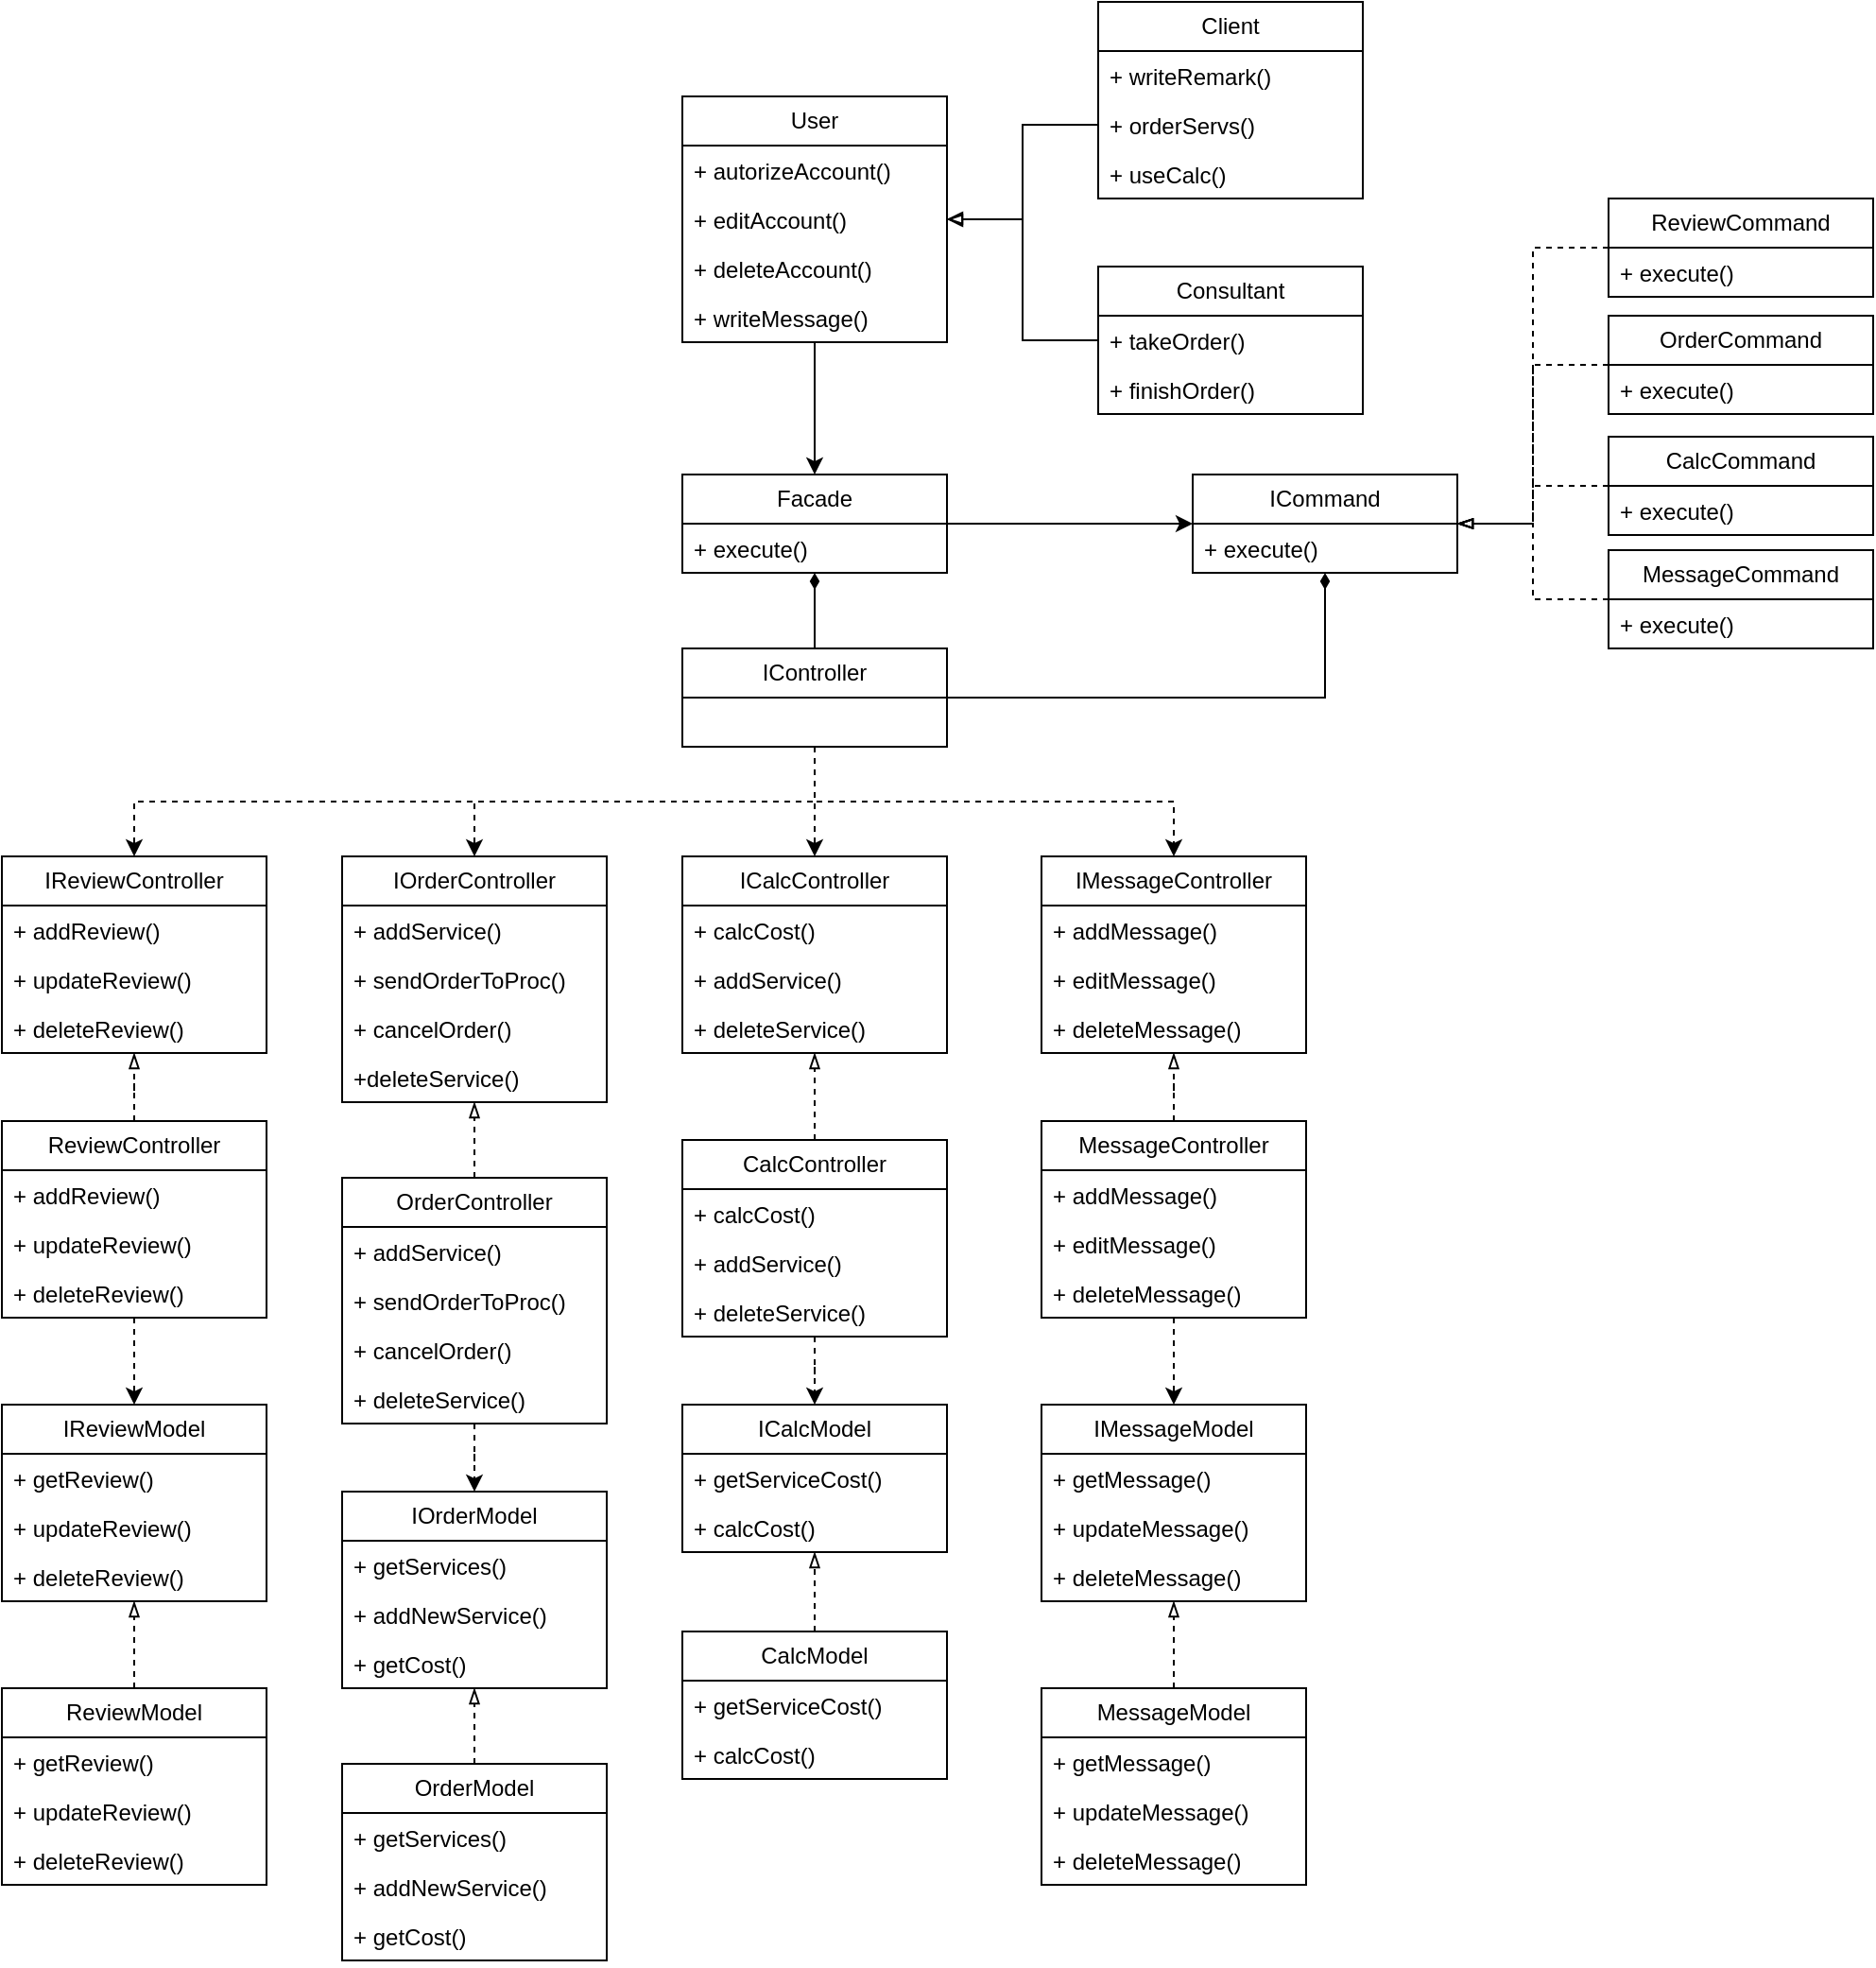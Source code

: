 <mxfile version="26.1.1">
  <diagram name="Page-1" id="9pmge_ebVPNKIL3IjHZ_">
    <mxGraphModel dx="1609" dy="1071" grid="0" gridSize="10" guides="1" tooltips="1" connect="1" arrows="1" fold="1" page="0" pageScale="1" pageWidth="1654" pageHeight="2336" math="0" shadow="0">
      <root>
        <mxCell id="0" />
        <mxCell id="1" parent="0" />
        <mxCell id="stQx6pMzULO9M88IJe93-149" value="" style="edgeStyle=orthogonalEdgeStyle;rounded=0;orthogonalLoop=1;jettySize=auto;html=1;entryX=0.5;entryY=0;entryDx=0;entryDy=0;" edge="1" parent="1" source="stQx6pMzULO9M88IJe93-11" target="stQx6pMzULO9M88IJe93-145">
          <mxGeometry relative="1" as="geometry" />
        </mxCell>
        <mxCell id="stQx6pMzULO9M88IJe93-11" value="User" style="swimlane;fontStyle=0;childLayout=stackLayout;horizontal=1;startSize=26;fillColor=none;horizontalStack=0;resizeParent=1;resizeParentMax=0;resizeLast=0;collapsible=1;marginBottom=0;whiteSpace=wrap;html=1;" vertex="1" parent="1">
          <mxGeometry x="400" y="80" width="140" height="130" as="geometry" />
        </mxCell>
        <mxCell id="stQx6pMzULO9M88IJe93-12" value="+ autorizeAccount()" style="text;strokeColor=none;fillColor=none;align=left;verticalAlign=top;spacingLeft=4;spacingRight=4;overflow=hidden;rotatable=0;points=[[0,0.5],[1,0.5]];portConstraint=eastwest;whiteSpace=wrap;html=1;" vertex="1" parent="stQx6pMzULO9M88IJe93-11">
          <mxGeometry y="26" width="140" height="26" as="geometry" />
        </mxCell>
        <mxCell id="stQx6pMzULO9M88IJe93-13" value="+ editAccount()" style="text;strokeColor=none;fillColor=none;align=left;verticalAlign=top;spacingLeft=4;spacingRight=4;overflow=hidden;rotatable=0;points=[[0,0.5],[1,0.5]];portConstraint=eastwest;whiteSpace=wrap;html=1;" vertex="1" parent="stQx6pMzULO9M88IJe93-11">
          <mxGeometry y="52" width="140" height="26" as="geometry" />
        </mxCell>
        <mxCell id="stQx6pMzULO9M88IJe93-14" value="+ deleteAccount()" style="text;strokeColor=none;fillColor=none;align=left;verticalAlign=top;spacingLeft=4;spacingRight=4;overflow=hidden;rotatable=0;points=[[0,0.5],[1,0.5]];portConstraint=eastwest;whiteSpace=wrap;html=1;" vertex="1" parent="stQx6pMzULO9M88IJe93-11">
          <mxGeometry y="78" width="140" height="26" as="geometry" />
        </mxCell>
        <mxCell id="stQx6pMzULO9M88IJe93-22" value="+ writeMessage()" style="text;strokeColor=none;fillColor=none;align=left;verticalAlign=top;spacingLeft=4;spacingRight=4;overflow=hidden;rotatable=0;points=[[0,0.5],[1,0.5]];portConstraint=eastwest;whiteSpace=wrap;html=1;" vertex="1" parent="stQx6pMzULO9M88IJe93-11">
          <mxGeometry y="104" width="140" height="26" as="geometry" />
        </mxCell>
        <mxCell id="stQx6pMzULO9M88IJe93-15" value="Client" style="swimlane;fontStyle=0;childLayout=stackLayout;horizontal=1;startSize=26;fillColor=none;horizontalStack=0;resizeParent=1;resizeParentMax=0;resizeLast=0;collapsible=1;marginBottom=0;whiteSpace=wrap;html=1;" vertex="1" parent="1">
          <mxGeometry x="620" y="30" width="140" height="104" as="geometry" />
        </mxCell>
        <mxCell id="stQx6pMzULO9M88IJe93-16" value="+ writeRemark()" style="text;strokeColor=none;fillColor=none;align=left;verticalAlign=top;spacingLeft=4;spacingRight=4;overflow=hidden;rotatable=0;points=[[0,0.5],[1,0.5]];portConstraint=eastwest;whiteSpace=wrap;html=1;" vertex="1" parent="stQx6pMzULO9M88IJe93-15">
          <mxGeometry y="26" width="140" height="26" as="geometry" />
        </mxCell>
        <mxCell id="stQx6pMzULO9M88IJe93-17" value="+ orderServs()" style="text;strokeColor=none;fillColor=none;align=left;verticalAlign=top;spacingLeft=4;spacingRight=4;overflow=hidden;rotatable=0;points=[[0,0.5],[1,0.5]];portConstraint=eastwest;whiteSpace=wrap;html=1;" vertex="1" parent="stQx6pMzULO9M88IJe93-15">
          <mxGeometry y="52" width="140" height="26" as="geometry" />
        </mxCell>
        <mxCell id="stQx6pMzULO9M88IJe93-18" value="+ useCalc()" style="text;strokeColor=none;fillColor=none;align=left;verticalAlign=top;spacingLeft=4;spacingRight=4;overflow=hidden;rotatable=0;points=[[0,0.5],[1,0.5]];portConstraint=eastwest;whiteSpace=wrap;html=1;" vertex="1" parent="stQx6pMzULO9M88IJe93-15">
          <mxGeometry y="78" width="140" height="26" as="geometry" />
        </mxCell>
        <mxCell id="stQx6pMzULO9M88IJe93-23" style="edgeStyle=orthogonalEdgeStyle;rounded=0;orthogonalLoop=1;jettySize=auto;html=1;exitX=0;exitY=0.5;exitDx=0;exitDy=0;entryX=1;entryY=0.5;entryDx=0;entryDy=0;endArrow=block;endFill=0;" edge="1" parent="1" source="stQx6pMzULO9M88IJe93-17" target="stQx6pMzULO9M88IJe93-13">
          <mxGeometry relative="1" as="geometry" />
        </mxCell>
        <mxCell id="stQx6pMzULO9M88IJe93-24" value="Consultant" style="swimlane;fontStyle=0;childLayout=stackLayout;horizontal=1;startSize=26;fillColor=none;horizontalStack=0;resizeParent=1;resizeParentMax=0;resizeLast=0;collapsible=1;marginBottom=0;whiteSpace=wrap;html=1;" vertex="1" parent="1">
          <mxGeometry x="620" y="170" width="140" height="78" as="geometry" />
        </mxCell>
        <mxCell id="stQx6pMzULO9M88IJe93-25" value="+ takeOrder()" style="text;strokeColor=none;fillColor=none;align=left;verticalAlign=top;spacingLeft=4;spacingRight=4;overflow=hidden;rotatable=0;points=[[0,0.5],[1,0.5]];portConstraint=eastwest;whiteSpace=wrap;html=1;" vertex="1" parent="stQx6pMzULO9M88IJe93-24">
          <mxGeometry y="26" width="140" height="26" as="geometry" />
        </mxCell>
        <mxCell id="stQx6pMzULO9M88IJe93-26" value="+ finishOrder()" style="text;strokeColor=none;fillColor=none;align=left;verticalAlign=top;spacingLeft=4;spacingRight=4;overflow=hidden;rotatable=0;points=[[0,0.5],[1,0.5]];portConstraint=eastwest;whiteSpace=wrap;html=1;" vertex="1" parent="stQx6pMzULO9M88IJe93-24">
          <mxGeometry y="52" width="140" height="26" as="geometry" />
        </mxCell>
        <mxCell id="stQx6pMzULO9M88IJe93-28" style="edgeStyle=orthogonalEdgeStyle;rounded=0;orthogonalLoop=1;jettySize=auto;html=1;exitX=0;exitY=0.5;exitDx=0;exitDy=0;endArrow=blockThin;endFill=0;" edge="1" parent="1" source="stQx6pMzULO9M88IJe93-25" target="stQx6pMzULO9M88IJe93-13">
          <mxGeometry relative="1" as="geometry" />
        </mxCell>
        <mxCell id="stQx6pMzULO9M88IJe93-39" style="edgeStyle=orthogonalEdgeStyle;rounded=0;orthogonalLoop=1;jettySize=auto;html=1;exitX=0.5;exitY=1;exitDx=0;exitDy=0;dashed=1;" edge="1" parent="1" source="stQx6pMzULO9M88IJe93-29" target="stQx6pMzULO9M88IJe93-35">
          <mxGeometry relative="1" as="geometry" />
        </mxCell>
        <mxCell id="stQx6pMzULO9M88IJe93-75" style="edgeStyle=orthogonalEdgeStyle;rounded=0;orthogonalLoop=1;jettySize=auto;html=1;exitX=0.5;exitY=1;exitDx=0;exitDy=0;entryX=0.5;entryY=0;entryDx=0;entryDy=0;dashed=1;" edge="1" parent="1" source="stQx6pMzULO9M88IJe93-29" target="stQx6pMzULO9M88IJe93-56">
          <mxGeometry relative="1" as="geometry" />
        </mxCell>
        <mxCell id="stQx6pMzULO9M88IJe93-89" style="edgeStyle=orthogonalEdgeStyle;rounded=0;orthogonalLoop=1;jettySize=auto;html=1;exitX=0.5;exitY=1;exitDx=0;exitDy=0;entryX=0.5;entryY=0;entryDx=0;entryDy=0;dashed=1;" edge="1" parent="1" source="stQx6pMzULO9M88IJe93-29" target="stQx6pMzULO9M88IJe93-85">
          <mxGeometry relative="1" as="geometry" />
        </mxCell>
        <mxCell id="stQx6pMzULO9M88IJe93-128" style="edgeStyle=orthogonalEdgeStyle;rounded=0;orthogonalLoop=1;jettySize=auto;html=1;exitX=0.5;exitY=1;exitDx=0;exitDy=0;dashed=1;" edge="1" parent="1" source="stQx6pMzULO9M88IJe93-29" target="stQx6pMzULO9M88IJe93-109">
          <mxGeometry relative="1" as="geometry" />
        </mxCell>
        <mxCell id="stQx6pMzULO9M88IJe93-29" value="IController" style="swimlane;fontStyle=0;childLayout=stackLayout;horizontal=1;startSize=26;fillColor=none;horizontalStack=0;resizeParent=1;resizeParentMax=0;resizeLast=0;collapsible=1;marginBottom=0;whiteSpace=wrap;html=1;" vertex="1" parent="1">
          <mxGeometry x="400" y="372" width="140" height="52" as="geometry" />
        </mxCell>
        <mxCell id="stQx6pMzULO9M88IJe93-35" value="IReviewController" style="swimlane;fontStyle=0;childLayout=stackLayout;horizontal=1;startSize=26;fillColor=none;horizontalStack=0;resizeParent=1;resizeParentMax=0;resizeLast=0;collapsible=1;marginBottom=0;whiteSpace=wrap;html=1;" vertex="1" parent="1">
          <mxGeometry x="40" y="482" width="140" height="104" as="geometry" />
        </mxCell>
        <mxCell id="stQx6pMzULO9M88IJe93-36" value="+ addReview()" style="text;strokeColor=none;fillColor=none;align=left;verticalAlign=top;spacingLeft=4;spacingRight=4;overflow=hidden;rotatable=0;points=[[0,0.5],[1,0.5]];portConstraint=eastwest;whiteSpace=wrap;html=1;" vertex="1" parent="stQx6pMzULO9M88IJe93-35">
          <mxGeometry y="26" width="140" height="26" as="geometry" />
        </mxCell>
        <mxCell id="stQx6pMzULO9M88IJe93-37" value="+ updateReview()" style="text;strokeColor=none;fillColor=none;align=left;verticalAlign=top;spacingLeft=4;spacingRight=4;overflow=hidden;rotatable=0;points=[[0,0.5],[1,0.5]];portConstraint=eastwest;whiteSpace=wrap;html=1;" vertex="1" parent="stQx6pMzULO9M88IJe93-35">
          <mxGeometry y="52" width="140" height="26" as="geometry" />
        </mxCell>
        <mxCell id="stQx6pMzULO9M88IJe93-38" value="+ deleteReview()" style="text;strokeColor=none;fillColor=none;align=left;verticalAlign=top;spacingLeft=4;spacingRight=4;overflow=hidden;rotatable=0;points=[[0,0.5],[1,0.5]];portConstraint=eastwest;whiteSpace=wrap;html=1;" vertex="1" parent="stQx6pMzULO9M88IJe93-35">
          <mxGeometry y="78" width="140" height="26" as="geometry" />
        </mxCell>
        <mxCell id="stQx6pMzULO9M88IJe93-45" style="edgeStyle=orthogonalEdgeStyle;rounded=0;orthogonalLoop=1;jettySize=auto;html=1;exitX=0.5;exitY=0;exitDx=0;exitDy=0;dashed=1;endArrow=blockThin;endFill=0;" edge="1" parent="1" source="stQx6pMzULO9M88IJe93-40" target="stQx6pMzULO9M88IJe93-35">
          <mxGeometry relative="1" as="geometry" />
        </mxCell>
        <mxCell id="stQx6pMzULO9M88IJe93-50" style="edgeStyle=orthogonalEdgeStyle;rounded=0;orthogonalLoop=1;jettySize=auto;html=1;exitX=0.5;exitY=1;exitDx=0;exitDy=0;dashed=1;" edge="1" parent="1" source="stQx6pMzULO9M88IJe93-40" target="stQx6pMzULO9M88IJe93-46">
          <mxGeometry relative="1" as="geometry" />
        </mxCell>
        <mxCell id="stQx6pMzULO9M88IJe93-40" value="ReviewController" style="swimlane;fontStyle=0;childLayout=stackLayout;horizontal=1;startSize=26;fillColor=none;horizontalStack=0;resizeParent=1;resizeParentMax=0;resizeLast=0;collapsible=1;marginBottom=0;whiteSpace=wrap;html=1;" vertex="1" parent="1">
          <mxGeometry x="40" y="622" width="140" height="104" as="geometry" />
        </mxCell>
        <mxCell id="stQx6pMzULO9M88IJe93-41" value="+ addReview()" style="text;strokeColor=none;fillColor=none;align=left;verticalAlign=top;spacingLeft=4;spacingRight=4;overflow=hidden;rotatable=0;points=[[0,0.5],[1,0.5]];portConstraint=eastwest;whiteSpace=wrap;html=1;" vertex="1" parent="stQx6pMzULO9M88IJe93-40">
          <mxGeometry y="26" width="140" height="26" as="geometry" />
        </mxCell>
        <mxCell id="stQx6pMzULO9M88IJe93-42" value="+ updateReview()" style="text;strokeColor=none;fillColor=none;align=left;verticalAlign=top;spacingLeft=4;spacingRight=4;overflow=hidden;rotatable=0;points=[[0,0.5],[1,0.5]];portConstraint=eastwest;whiteSpace=wrap;html=1;" vertex="1" parent="stQx6pMzULO9M88IJe93-40">
          <mxGeometry y="52" width="140" height="26" as="geometry" />
        </mxCell>
        <mxCell id="stQx6pMzULO9M88IJe93-43" value="+ deleteReview()" style="text;strokeColor=none;fillColor=none;align=left;verticalAlign=top;spacingLeft=4;spacingRight=4;overflow=hidden;rotatable=0;points=[[0,0.5],[1,0.5]];portConstraint=eastwest;whiteSpace=wrap;html=1;" vertex="1" parent="stQx6pMzULO9M88IJe93-40">
          <mxGeometry y="78" width="140" height="26" as="geometry" />
        </mxCell>
        <mxCell id="stQx6pMzULO9M88IJe93-46" value="IReviewModel" style="swimlane;fontStyle=0;childLayout=stackLayout;horizontal=1;startSize=26;fillColor=none;horizontalStack=0;resizeParent=1;resizeParentMax=0;resizeLast=0;collapsible=1;marginBottom=0;whiteSpace=wrap;html=1;" vertex="1" parent="1">
          <mxGeometry x="40" y="772" width="140" height="104" as="geometry" />
        </mxCell>
        <mxCell id="stQx6pMzULO9M88IJe93-47" value="+ getReview()" style="text;strokeColor=none;fillColor=none;align=left;verticalAlign=top;spacingLeft=4;spacingRight=4;overflow=hidden;rotatable=0;points=[[0,0.5],[1,0.5]];portConstraint=eastwest;whiteSpace=wrap;html=1;" vertex="1" parent="stQx6pMzULO9M88IJe93-46">
          <mxGeometry y="26" width="140" height="26" as="geometry" />
        </mxCell>
        <mxCell id="stQx6pMzULO9M88IJe93-48" value="+ updateReview()" style="text;strokeColor=none;fillColor=none;align=left;verticalAlign=top;spacingLeft=4;spacingRight=4;overflow=hidden;rotatable=0;points=[[0,0.5],[1,0.5]];portConstraint=eastwest;whiteSpace=wrap;html=1;" vertex="1" parent="stQx6pMzULO9M88IJe93-46">
          <mxGeometry y="52" width="140" height="26" as="geometry" />
        </mxCell>
        <mxCell id="stQx6pMzULO9M88IJe93-49" value="+ deleteReview()" style="text;strokeColor=none;fillColor=none;align=left;verticalAlign=top;spacingLeft=4;spacingRight=4;overflow=hidden;rotatable=0;points=[[0,0.5],[1,0.5]];portConstraint=eastwest;whiteSpace=wrap;html=1;" vertex="1" parent="stQx6pMzULO9M88IJe93-46">
          <mxGeometry y="78" width="140" height="26" as="geometry" />
        </mxCell>
        <mxCell id="stQx6pMzULO9M88IJe93-55" style="edgeStyle=orthogonalEdgeStyle;rounded=0;orthogonalLoop=1;jettySize=auto;html=1;exitX=0.5;exitY=0;exitDx=0;exitDy=0;endArrow=blockThin;endFill=0;dashed=1;" edge="1" parent="1" source="stQx6pMzULO9M88IJe93-51" target="stQx6pMzULO9M88IJe93-46">
          <mxGeometry relative="1" as="geometry" />
        </mxCell>
        <mxCell id="stQx6pMzULO9M88IJe93-51" value="ReviewModel" style="swimlane;fontStyle=0;childLayout=stackLayout;horizontal=1;startSize=26;fillColor=none;horizontalStack=0;resizeParent=1;resizeParentMax=0;resizeLast=0;collapsible=1;marginBottom=0;whiteSpace=wrap;html=1;" vertex="1" parent="1">
          <mxGeometry x="40" y="922" width="140" height="104" as="geometry" />
        </mxCell>
        <mxCell id="stQx6pMzULO9M88IJe93-52" value="+ getReview()" style="text;strokeColor=none;fillColor=none;align=left;verticalAlign=top;spacingLeft=4;spacingRight=4;overflow=hidden;rotatable=0;points=[[0,0.5],[1,0.5]];portConstraint=eastwest;whiteSpace=wrap;html=1;" vertex="1" parent="stQx6pMzULO9M88IJe93-51">
          <mxGeometry y="26" width="140" height="26" as="geometry" />
        </mxCell>
        <mxCell id="stQx6pMzULO9M88IJe93-53" value="+ updateReview()" style="text;strokeColor=none;fillColor=none;align=left;verticalAlign=top;spacingLeft=4;spacingRight=4;overflow=hidden;rotatable=0;points=[[0,0.5],[1,0.5]];portConstraint=eastwest;whiteSpace=wrap;html=1;" vertex="1" parent="stQx6pMzULO9M88IJe93-51">
          <mxGeometry y="52" width="140" height="26" as="geometry" />
        </mxCell>
        <mxCell id="stQx6pMzULO9M88IJe93-54" value="+ deleteReview()" style="text;strokeColor=none;fillColor=none;align=left;verticalAlign=top;spacingLeft=4;spacingRight=4;overflow=hidden;rotatable=0;points=[[0,0.5],[1,0.5]];portConstraint=eastwest;whiteSpace=wrap;html=1;" vertex="1" parent="stQx6pMzULO9M88IJe93-51">
          <mxGeometry y="78" width="140" height="26" as="geometry" />
        </mxCell>
        <mxCell id="stQx6pMzULO9M88IJe93-56" value="IOrderController" style="swimlane;fontStyle=0;childLayout=stackLayout;horizontal=1;startSize=26;fillColor=none;horizontalStack=0;resizeParent=1;resizeParentMax=0;resizeLast=0;collapsible=1;marginBottom=0;whiteSpace=wrap;html=1;" vertex="1" parent="1">
          <mxGeometry x="220" y="482" width="140" height="130" as="geometry" />
        </mxCell>
        <mxCell id="stQx6pMzULO9M88IJe93-57" value="+ addService()" style="text;strokeColor=none;fillColor=none;align=left;verticalAlign=top;spacingLeft=4;spacingRight=4;overflow=hidden;rotatable=0;points=[[0,0.5],[1,0.5]];portConstraint=eastwest;whiteSpace=wrap;html=1;" vertex="1" parent="stQx6pMzULO9M88IJe93-56">
          <mxGeometry y="26" width="140" height="26" as="geometry" />
        </mxCell>
        <mxCell id="stQx6pMzULO9M88IJe93-58" value="+ sendOrderToProc()" style="text;strokeColor=none;fillColor=none;align=left;verticalAlign=top;spacingLeft=4;spacingRight=4;overflow=hidden;rotatable=0;points=[[0,0.5],[1,0.5]];portConstraint=eastwest;whiteSpace=wrap;html=1;" vertex="1" parent="stQx6pMzULO9M88IJe93-56">
          <mxGeometry y="52" width="140" height="26" as="geometry" />
        </mxCell>
        <mxCell id="stQx6pMzULO9M88IJe93-59" value="+ cancelOrder()" style="text;strokeColor=none;fillColor=none;align=left;verticalAlign=top;spacingLeft=4;spacingRight=4;overflow=hidden;rotatable=0;points=[[0,0.5],[1,0.5]];portConstraint=eastwest;whiteSpace=wrap;html=1;" vertex="1" parent="stQx6pMzULO9M88IJe93-56">
          <mxGeometry y="78" width="140" height="26" as="geometry" />
        </mxCell>
        <mxCell id="stQx6pMzULO9M88IJe93-76" value="+deleteService()" style="text;strokeColor=none;fillColor=none;align=left;verticalAlign=top;spacingLeft=4;spacingRight=4;overflow=hidden;rotatable=0;points=[[0,0.5],[1,0.5]];portConstraint=eastwest;whiteSpace=wrap;html=1;" vertex="1" parent="stQx6pMzULO9M88IJe93-56">
          <mxGeometry y="104" width="140" height="26" as="geometry" />
        </mxCell>
        <mxCell id="stQx6pMzULO9M88IJe93-82" style="edgeStyle=orthogonalEdgeStyle;rounded=0;orthogonalLoop=1;jettySize=auto;html=1;exitX=0.5;exitY=0;exitDx=0;exitDy=0;endArrow=blockThin;endFill=0;dashed=1;" edge="1" parent="1" source="stQx6pMzULO9M88IJe93-62" target="stQx6pMzULO9M88IJe93-56">
          <mxGeometry relative="1" as="geometry" />
        </mxCell>
        <mxCell id="stQx6pMzULO9M88IJe93-83" value="" style="edgeStyle=orthogonalEdgeStyle;rounded=0;orthogonalLoop=1;jettySize=auto;html=1;entryX=0.5;entryY=0;entryDx=0;entryDy=0;dashed=1;" edge="1" parent="1" source="stQx6pMzULO9M88IJe93-62" target="stQx6pMzULO9M88IJe93-66">
          <mxGeometry relative="1" as="geometry" />
        </mxCell>
        <mxCell id="stQx6pMzULO9M88IJe93-62" value="OrderController" style="swimlane;fontStyle=0;childLayout=stackLayout;horizontal=1;startSize=26;fillColor=none;horizontalStack=0;resizeParent=1;resizeParentMax=0;resizeLast=0;collapsible=1;marginBottom=0;whiteSpace=wrap;html=1;" vertex="1" parent="1">
          <mxGeometry x="220" y="652" width="140" height="130" as="geometry" />
        </mxCell>
        <mxCell id="stQx6pMzULO9M88IJe93-63" value="+ addService()" style="text;strokeColor=none;fillColor=none;align=left;verticalAlign=top;spacingLeft=4;spacingRight=4;overflow=hidden;rotatable=0;points=[[0,0.5],[1,0.5]];portConstraint=eastwest;whiteSpace=wrap;html=1;" vertex="1" parent="stQx6pMzULO9M88IJe93-62">
          <mxGeometry y="26" width="140" height="26" as="geometry" />
        </mxCell>
        <mxCell id="stQx6pMzULO9M88IJe93-64" value="+ sendOrderToProc()" style="text;strokeColor=none;fillColor=none;align=left;verticalAlign=top;spacingLeft=4;spacingRight=4;overflow=hidden;rotatable=0;points=[[0,0.5],[1,0.5]];portConstraint=eastwest;whiteSpace=wrap;html=1;" vertex="1" parent="stQx6pMzULO9M88IJe93-62">
          <mxGeometry y="52" width="140" height="26" as="geometry" />
        </mxCell>
        <mxCell id="stQx6pMzULO9M88IJe93-65" value="+ cancelOrder()" style="text;strokeColor=none;fillColor=none;align=left;verticalAlign=top;spacingLeft=4;spacingRight=4;overflow=hidden;rotatable=0;points=[[0,0.5],[1,0.5]];portConstraint=eastwest;whiteSpace=wrap;html=1;" vertex="1" parent="stQx6pMzULO9M88IJe93-62">
          <mxGeometry y="78" width="140" height="26" as="geometry" />
        </mxCell>
        <mxCell id="stQx6pMzULO9M88IJe93-78" value="+ deleteService()" style="text;strokeColor=none;fillColor=none;align=left;verticalAlign=top;spacingLeft=4;spacingRight=4;overflow=hidden;rotatable=0;points=[[0,0.5],[1,0.5]];portConstraint=eastwest;whiteSpace=wrap;html=1;" vertex="1" parent="stQx6pMzULO9M88IJe93-62">
          <mxGeometry y="104" width="140" height="26" as="geometry" />
        </mxCell>
        <mxCell id="stQx6pMzULO9M88IJe93-66" value="IOrderModel" style="swimlane;fontStyle=0;childLayout=stackLayout;horizontal=1;startSize=26;fillColor=none;horizontalStack=0;resizeParent=1;resizeParentMax=0;resizeLast=0;collapsible=1;marginBottom=0;whiteSpace=wrap;html=1;" vertex="1" parent="1">
          <mxGeometry x="220" y="818" width="140" height="104" as="geometry" />
        </mxCell>
        <mxCell id="stQx6pMzULO9M88IJe93-67" value="+ getServices()" style="text;strokeColor=none;fillColor=none;align=left;verticalAlign=top;spacingLeft=4;spacingRight=4;overflow=hidden;rotatable=0;points=[[0,0.5],[1,0.5]];portConstraint=eastwest;whiteSpace=wrap;html=1;" vertex="1" parent="stQx6pMzULO9M88IJe93-66">
          <mxGeometry y="26" width="140" height="26" as="geometry" />
        </mxCell>
        <mxCell id="stQx6pMzULO9M88IJe93-68" value="+ addNewService()" style="text;strokeColor=none;fillColor=none;align=left;verticalAlign=top;spacingLeft=4;spacingRight=4;overflow=hidden;rotatable=0;points=[[0,0.5],[1,0.5]];portConstraint=eastwest;whiteSpace=wrap;html=1;" vertex="1" parent="stQx6pMzULO9M88IJe93-66">
          <mxGeometry y="52" width="140" height="26" as="geometry" />
        </mxCell>
        <mxCell id="stQx6pMzULO9M88IJe93-69" value="+ getCost()" style="text;strokeColor=none;fillColor=none;align=left;verticalAlign=top;spacingLeft=4;spacingRight=4;overflow=hidden;rotatable=0;points=[[0,0.5],[1,0.5]];portConstraint=eastwest;whiteSpace=wrap;html=1;" vertex="1" parent="stQx6pMzULO9M88IJe93-66">
          <mxGeometry y="78" width="140" height="26" as="geometry" />
        </mxCell>
        <mxCell id="stQx6pMzULO9M88IJe93-84" value="" style="edgeStyle=orthogonalEdgeStyle;rounded=0;orthogonalLoop=1;jettySize=auto;html=1;entryX=0.5;entryY=1;entryDx=0;entryDy=0;dashed=1;endArrow=blockThin;endFill=0;" edge="1" parent="1" source="stQx6pMzULO9M88IJe93-71" target="stQx6pMzULO9M88IJe93-66">
          <mxGeometry relative="1" as="geometry" />
        </mxCell>
        <mxCell id="stQx6pMzULO9M88IJe93-71" value="OrderModel" style="swimlane;fontStyle=0;childLayout=stackLayout;horizontal=1;startSize=26;fillColor=none;horizontalStack=0;resizeParent=1;resizeParentMax=0;resizeLast=0;collapsible=1;marginBottom=0;whiteSpace=wrap;html=1;" vertex="1" parent="1">
          <mxGeometry x="220" y="962" width="140" height="104" as="geometry" />
        </mxCell>
        <mxCell id="stQx6pMzULO9M88IJe93-72" value="+ getServices()" style="text;strokeColor=none;fillColor=none;align=left;verticalAlign=top;spacingLeft=4;spacingRight=4;overflow=hidden;rotatable=0;points=[[0,0.5],[1,0.5]];portConstraint=eastwest;whiteSpace=wrap;html=1;" vertex="1" parent="stQx6pMzULO9M88IJe93-71">
          <mxGeometry y="26" width="140" height="26" as="geometry" />
        </mxCell>
        <mxCell id="stQx6pMzULO9M88IJe93-73" value="+ addNewService()" style="text;strokeColor=none;fillColor=none;align=left;verticalAlign=top;spacingLeft=4;spacingRight=4;overflow=hidden;rotatable=0;points=[[0,0.5],[1,0.5]];portConstraint=eastwest;whiteSpace=wrap;html=1;" vertex="1" parent="stQx6pMzULO9M88IJe93-71">
          <mxGeometry y="52" width="140" height="26" as="geometry" />
        </mxCell>
        <mxCell id="stQx6pMzULO9M88IJe93-74" value="+ getCost()" style="text;strokeColor=none;fillColor=none;align=left;verticalAlign=top;spacingLeft=4;spacingRight=4;overflow=hidden;rotatable=0;points=[[0,0.5],[1,0.5]];portConstraint=eastwest;whiteSpace=wrap;html=1;" vertex="1" parent="stQx6pMzULO9M88IJe93-71">
          <mxGeometry y="78" width="140" height="26" as="geometry" />
        </mxCell>
        <mxCell id="stQx6pMzULO9M88IJe93-85" value="ICalcController" style="swimlane;fontStyle=0;childLayout=stackLayout;horizontal=1;startSize=26;fillColor=none;horizontalStack=0;resizeParent=1;resizeParentMax=0;resizeLast=0;collapsible=1;marginBottom=0;whiteSpace=wrap;html=1;" vertex="1" parent="1">
          <mxGeometry x="400" y="482" width="140" height="104" as="geometry" />
        </mxCell>
        <mxCell id="stQx6pMzULO9M88IJe93-86" value="+ calcCost()" style="text;strokeColor=none;fillColor=none;align=left;verticalAlign=top;spacingLeft=4;spacingRight=4;overflow=hidden;rotatable=0;points=[[0,0.5],[1,0.5]];portConstraint=eastwest;whiteSpace=wrap;html=1;" vertex="1" parent="stQx6pMzULO9M88IJe93-85">
          <mxGeometry y="26" width="140" height="26" as="geometry" />
        </mxCell>
        <mxCell id="stQx6pMzULO9M88IJe93-87" value="+ addService()" style="text;strokeColor=none;fillColor=none;align=left;verticalAlign=top;spacingLeft=4;spacingRight=4;overflow=hidden;rotatable=0;points=[[0,0.5],[1,0.5]];portConstraint=eastwest;whiteSpace=wrap;html=1;" vertex="1" parent="stQx6pMzULO9M88IJe93-85">
          <mxGeometry y="52" width="140" height="26" as="geometry" />
        </mxCell>
        <mxCell id="stQx6pMzULO9M88IJe93-88" value="+ deleteService()" style="text;strokeColor=none;fillColor=none;align=left;verticalAlign=top;spacingLeft=4;spacingRight=4;overflow=hidden;rotatable=0;points=[[0,0.5],[1,0.5]];portConstraint=eastwest;whiteSpace=wrap;html=1;" vertex="1" parent="stQx6pMzULO9M88IJe93-85">
          <mxGeometry y="78" width="140" height="26" as="geometry" />
        </mxCell>
        <mxCell id="stQx6pMzULO9M88IJe93-95" style="edgeStyle=orthogonalEdgeStyle;rounded=0;orthogonalLoop=1;jettySize=auto;html=1;exitX=0.5;exitY=0;exitDx=0;exitDy=0;entryX=0.5;entryY=1;entryDx=0;entryDy=0;dashed=1;endArrow=blockThin;endFill=0;" edge="1" parent="1" source="stQx6pMzULO9M88IJe93-91" target="stQx6pMzULO9M88IJe93-85">
          <mxGeometry relative="1" as="geometry" />
        </mxCell>
        <mxCell id="stQx6pMzULO9M88IJe93-100" value="" style="edgeStyle=orthogonalEdgeStyle;rounded=0;orthogonalLoop=1;jettySize=auto;html=1;entryX=0.5;entryY=0;entryDx=0;entryDy=0;dashed=1;" edge="1" parent="1" source="stQx6pMzULO9M88IJe93-91" target="stQx6pMzULO9M88IJe93-96">
          <mxGeometry relative="1" as="geometry" />
        </mxCell>
        <mxCell id="stQx6pMzULO9M88IJe93-91" value="&lt;div&gt;CalcController&lt;/div&gt;" style="swimlane;fontStyle=0;childLayout=stackLayout;horizontal=1;startSize=26;fillColor=none;horizontalStack=0;resizeParent=1;resizeParentMax=0;resizeLast=0;collapsible=1;marginBottom=0;whiteSpace=wrap;html=1;" vertex="1" parent="1">
          <mxGeometry x="400" y="632" width="140" height="104" as="geometry" />
        </mxCell>
        <mxCell id="stQx6pMzULO9M88IJe93-92" value="+ calcCost()" style="text;strokeColor=none;fillColor=none;align=left;verticalAlign=top;spacingLeft=4;spacingRight=4;overflow=hidden;rotatable=0;points=[[0,0.5],[1,0.5]];portConstraint=eastwest;whiteSpace=wrap;html=1;" vertex="1" parent="stQx6pMzULO9M88IJe93-91">
          <mxGeometry y="26" width="140" height="26" as="geometry" />
        </mxCell>
        <mxCell id="stQx6pMzULO9M88IJe93-93" value="+ addService()" style="text;strokeColor=none;fillColor=none;align=left;verticalAlign=top;spacingLeft=4;spacingRight=4;overflow=hidden;rotatable=0;points=[[0,0.5],[1,0.5]];portConstraint=eastwest;whiteSpace=wrap;html=1;" vertex="1" parent="stQx6pMzULO9M88IJe93-91">
          <mxGeometry y="52" width="140" height="26" as="geometry" />
        </mxCell>
        <mxCell id="stQx6pMzULO9M88IJe93-94" value="+ deleteService()" style="text;strokeColor=none;fillColor=none;align=left;verticalAlign=top;spacingLeft=4;spacingRight=4;overflow=hidden;rotatable=0;points=[[0,0.5],[1,0.5]];portConstraint=eastwest;whiteSpace=wrap;html=1;" vertex="1" parent="stQx6pMzULO9M88IJe93-91">
          <mxGeometry y="78" width="140" height="26" as="geometry" />
        </mxCell>
        <mxCell id="stQx6pMzULO9M88IJe93-96" value="ICalcModel" style="swimlane;fontStyle=0;childLayout=stackLayout;horizontal=1;startSize=26;fillColor=none;horizontalStack=0;resizeParent=1;resizeParentMax=0;resizeLast=0;collapsible=1;marginBottom=0;whiteSpace=wrap;html=1;" vertex="1" parent="1">
          <mxGeometry x="400" y="772" width="140" height="78" as="geometry" />
        </mxCell>
        <mxCell id="stQx6pMzULO9M88IJe93-97" value="+ getServiceCost()" style="text;strokeColor=none;fillColor=none;align=left;verticalAlign=top;spacingLeft=4;spacingRight=4;overflow=hidden;rotatable=0;points=[[0,0.5],[1,0.5]];portConstraint=eastwest;whiteSpace=wrap;html=1;" vertex="1" parent="stQx6pMzULO9M88IJe93-96">
          <mxGeometry y="26" width="140" height="26" as="geometry" />
        </mxCell>
        <mxCell id="stQx6pMzULO9M88IJe93-98" value="+ calcCost()" style="text;strokeColor=none;fillColor=none;align=left;verticalAlign=top;spacingLeft=4;spacingRight=4;overflow=hidden;rotatable=0;points=[[0,0.5],[1,0.5]];portConstraint=eastwest;whiteSpace=wrap;html=1;" vertex="1" parent="stQx6pMzULO9M88IJe93-96">
          <mxGeometry y="52" width="140" height="26" as="geometry" />
        </mxCell>
        <mxCell id="stQx6pMzULO9M88IJe93-104" style="edgeStyle=orthogonalEdgeStyle;rounded=0;orthogonalLoop=1;jettySize=auto;html=1;exitX=0.5;exitY=0;exitDx=0;exitDy=0;dashed=1;endArrow=blockThin;endFill=0;" edge="1" parent="1" source="stQx6pMzULO9M88IJe93-101" target="stQx6pMzULO9M88IJe93-96">
          <mxGeometry relative="1" as="geometry" />
        </mxCell>
        <mxCell id="stQx6pMzULO9M88IJe93-101" value="&lt;div&gt;CalcModel&lt;/div&gt;" style="swimlane;fontStyle=0;childLayout=stackLayout;horizontal=1;startSize=26;fillColor=none;horizontalStack=0;resizeParent=1;resizeParentMax=0;resizeLast=0;collapsible=1;marginBottom=0;whiteSpace=wrap;html=1;" vertex="1" parent="1">
          <mxGeometry x="400" y="892" width="140" height="78" as="geometry" />
        </mxCell>
        <mxCell id="stQx6pMzULO9M88IJe93-102" value="+ getServiceCost()" style="text;strokeColor=none;fillColor=none;align=left;verticalAlign=top;spacingLeft=4;spacingRight=4;overflow=hidden;rotatable=0;points=[[0,0.5],[1,0.5]];portConstraint=eastwest;whiteSpace=wrap;html=1;" vertex="1" parent="stQx6pMzULO9M88IJe93-101">
          <mxGeometry y="26" width="140" height="26" as="geometry" />
        </mxCell>
        <mxCell id="stQx6pMzULO9M88IJe93-103" value="+ calcCost()" style="text;strokeColor=none;fillColor=none;align=left;verticalAlign=top;spacingLeft=4;spacingRight=4;overflow=hidden;rotatable=0;points=[[0,0.5],[1,0.5]];portConstraint=eastwest;whiteSpace=wrap;html=1;" vertex="1" parent="stQx6pMzULO9M88IJe93-101">
          <mxGeometry y="52" width="140" height="26" as="geometry" />
        </mxCell>
        <mxCell id="stQx6pMzULO9M88IJe93-109" value="IMessageController" style="swimlane;fontStyle=0;childLayout=stackLayout;horizontal=1;startSize=26;fillColor=none;horizontalStack=0;resizeParent=1;resizeParentMax=0;resizeLast=0;collapsible=1;marginBottom=0;whiteSpace=wrap;html=1;" vertex="1" parent="1">
          <mxGeometry x="590" y="482" width="140" height="104" as="geometry" />
        </mxCell>
        <mxCell id="stQx6pMzULO9M88IJe93-110" value="+ addMessage()" style="text;strokeColor=none;fillColor=none;align=left;verticalAlign=top;spacingLeft=4;spacingRight=4;overflow=hidden;rotatable=0;points=[[0,0.5],[1,0.5]];portConstraint=eastwest;whiteSpace=wrap;html=1;" vertex="1" parent="stQx6pMzULO9M88IJe93-109">
          <mxGeometry y="26" width="140" height="26" as="geometry" />
        </mxCell>
        <mxCell id="stQx6pMzULO9M88IJe93-111" value="+ editMessage()" style="text;strokeColor=none;fillColor=none;align=left;verticalAlign=top;spacingLeft=4;spacingRight=4;overflow=hidden;rotatable=0;points=[[0,0.5],[1,0.5]];portConstraint=eastwest;whiteSpace=wrap;html=1;" vertex="1" parent="stQx6pMzULO9M88IJe93-109">
          <mxGeometry y="52" width="140" height="26" as="geometry" />
        </mxCell>
        <mxCell id="stQx6pMzULO9M88IJe93-112" value="+ deleteMessage()" style="text;strokeColor=none;fillColor=none;align=left;verticalAlign=top;spacingLeft=4;spacingRight=4;overflow=hidden;rotatable=0;points=[[0,0.5],[1,0.5]];portConstraint=eastwest;whiteSpace=wrap;html=1;" vertex="1" parent="stQx6pMzULO9M88IJe93-109">
          <mxGeometry y="78" width="140" height="26" as="geometry" />
        </mxCell>
        <mxCell id="stQx6pMzULO9M88IJe93-113" style="edgeStyle=orthogonalEdgeStyle;rounded=0;orthogonalLoop=1;jettySize=auto;html=1;exitX=0.5;exitY=0;exitDx=0;exitDy=0;dashed=1;endArrow=blockThin;endFill=0;" edge="1" parent="1" source="stQx6pMzULO9M88IJe93-115" target="stQx6pMzULO9M88IJe93-109">
          <mxGeometry relative="1" as="geometry" />
        </mxCell>
        <mxCell id="stQx6pMzULO9M88IJe93-114" style="edgeStyle=orthogonalEdgeStyle;rounded=0;orthogonalLoop=1;jettySize=auto;html=1;exitX=0.5;exitY=1;exitDx=0;exitDy=0;dashed=1;" edge="1" parent="1" source="stQx6pMzULO9M88IJe93-115" target="stQx6pMzULO9M88IJe93-119">
          <mxGeometry relative="1" as="geometry" />
        </mxCell>
        <mxCell id="stQx6pMzULO9M88IJe93-115" value="MessageController" style="swimlane;fontStyle=0;childLayout=stackLayout;horizontal=1;startSize=26;fillColor=none;horizontalStack=0;resizeParent=1;resizeParentMax=0;resizeLast=0;collapsible=1;marginBottom=0;whiteSpace=wrap;html=1;" vertex="1" parent="1">
          <mxGeometry x="590" y="622" width="140" height="104" as="geometry" />
        </mxCell>
        <mxCell id="stQx6pMzULO9M88IJe93-116" value="+ addMessage()" style="text;strokeColor=none;fillColor=none;align=left;verticalAlign=top;spacingLeft=4;spacingRight=4;overflow=hidden;rotatable=0;points=[[0,0.5],[1,0.5]];portConstraint=eastwest;whiteSpace=wrap;html=1;" vertex="1" parent="stQx6pMzULO9M88IJe93-115">
          <mxGeometry y="26" width="140" height="26" as="geometry" />
        </mxCell>
        <mxCell id="stQx6pMzULO9M88IJe93-117" value="+ editMessage()" style="text;strokeColor=none;fillColor=none;align=left;verticalAlign=top;spacingLeft=4;spacingRight=4;overflow=hidden;rotatable=0;points=[[0,0.5],[1,0.5]];portConstraint=eastwest;whiteSpace=wrap;html=1;" vertex="1" parent="stQx6pMzULO9M88IJe93-115">
          <mxGeometry y="52" width="140" height="26" as="geometry" />
        </mxCell>
        <mxCell id="stQx6pMzULO9M88IJe93-118" value="+ deleteMessage()" style="text;strokeColor=none;fillColor=none;align=left;verticalAlign=top;spacingLeft=4;spacingRight=4;overflow=hidden;rotatable=0;points=[[0,0.5],[1,0.5]];portConstraint=eastwest;whiteSpace=wrap;html=1;" vertex="1" parent="stQx6pMzULO9M88IJe93-115">
          <mxGeometry y="78" width="140" height="26" as="geometry" />
        </mxCell>
        <mxCell id="stQx6pMzULO9M88IJe93-119" value="IMessageModel" style="swimlane;fontStyle=0;childLayout=stackLayout;horizontal=1;startSize=26;fillColor=none;horizontalStack=0;resizeParent=1;resizeParentMax=0;resizeLast=0;collapsible=1;marginBottom=0;whiteSpace=wrap;html=1;" vertex="1" parent="1">
          <mxGeometry x="590" y="772" width="140" height="104" as="geometry" />
        </mxCell>
        <mxCell id="stQx6pMzULO9M88IJe93-120" value="+ getMessage()" style="text;strokeColor=none;fillColor=none;align=left;verticalAlign=top;spacingLeft=4;spacingRight=4;overflow=hidden;rotatable=0;points=[[0,0.5],[1,0.5]];portConstraint=eastwest;whiteSpace=wrap;html=1;" vertex="1" parent="stQx6pMzULO9M88IJe93-119">
          <mxGeometry y="26" width="140" height="26" as="geometry" />
        </mxCell>
        <mxCell id="stQx6pMzULO9M88IJe93-121" value="+ updateMessage()" style="text;strokeColor=none;fillColor=none;align=left;verticalAlign=top;spacingLeft=4;spacingRight=4;overflow=hidden;rotatable=0;points=[[0,0.5],[1,0.5]];portConstraint=eastwest;whiteSpace=wrap;html=1;" vertex="1" parent="stQx6pMzULO9M88IJe93-119">
          <mxGeometry y="52" width="140" height="26" as="geometry" />
        </mxCell>
        <mxCell id="stQx6pMzULO9M88IJe93-122" value="+ deleteMessage()" style="text;strokeColor=none;fillColor=none;align=left;verticalAlign=top;spacingLeft=4;spacingRight=4;overflow=hidden;rotatable=0;points=[[0,0.5],[1,0.5]];portConstraint=eastwest;whiteSpace=wrap;html=1;" vertex="1" parent="stQx6pMzULO9M88IJe93-119">
          <mxGeometry y="78" width="140" height="26" as="geometry" />
        </mxCell>
        <mxCell id="stQx6pMzULO9M88IJe93-123" style="edgeStyle=orthogonalEdgeStyle;rounded=0;orthogonalLoop=1;jettySize=auto;html=1;exitX=0.5;exitY=0;exitDx=0;exitDy=0;endArrow=blockThin;endFill=0;dashed=1;" edge="1" parent="1" source="stQx6pMzULO9M88IJe93-124" target="stQx6pMzULO9M88IJe93-119">
          <mxGeometry relative="1" as="geometry" />
        </mxCell>
        <mxCell id="stQx6pMzULO9M88IJe93-124" value="MessageModel" style="swimlane;fontStyle=0;childLayout=stackLayout;horizontal=1;startSize=26;fillColor=none;horizontalStack=0;resizeParent=1;resizeParentMax=0;resizeLast=0;collapsible=1;marginBottom=0;whiteSpace=wrap;html=1;" vertex="1" parent="1">
          <mxGeometry x="590" y="922" width="140" height="104" as="geometry" />
        </mxCell>
        <mxCell id="stQx6pMzULO9M88IJe93-125" value="+ getMessage()" style="text;strokeColor=none;fillColor=none;align=left;verticalAlign=top;spacingLeft=4;spacingRight=4;overflow=hidden;rotatable=0;points=[[0,0.5],[1,0.5]];portConstraint=eastwest;whiteSpace=wrap;html=1;" vertex="1" parent="stQx6pMzULO9M88IJe93-124">
          <mxGeometry y="26" width="140" height="26" as="geometry" />
        </mxCell>
        <mxCell id="stQx6pMzULO9M88IJe93-126" value="+ updateMessage()" style="text;strokeColor=none;fillColor=none;align=left;verticalAlign=top;spacingLeft=4;spacingRight=4;overflow=hidden;rotatable=0;points=[[0,0.5],[1,0.5]];portConstraint=eastwest;whiteSpace=wrap;html=1;" vertex="1" parent="stQx6pMzULO9M88IJe93-124">
          <mxGeometry y="52" width="140" height="26" as="geometry" />
        </mxCell>
        <mxCell id="stQx6pMzULO9M88IJe93-127" value="+ deleteMessage()" style="text;strokeColor=none;fillColor=none;align=left;verticalAlign=top;spacingLeft=4;spacingRight=4;overflow=hidden;rotatable=0;points=[[0,0.5],[1,0.5]];portConstraint=eastwest;whiteSpace=wrap;html=1;" vertex="1" parent="stQx6pMzULO9M88IJe93-124">
          <mxGeometry y="78" width="140" height="26" as="geometry" />
        </mxCell>
        <mxCell id="stQx6pMzULO9M88IJe93-152" style="edgeStyle=orthogonalEdgeStyle;rounded=0;orthogonalLoop=1;jettySize=auto;html=1;exitX=0.5;exitY=1;exitDx=0;exitDy=0;entryX=1;entryY=0.5;entryDx=0;entryDy=0;startArrow=diamondThin;startFill=1;endArrow=none;" edge="1" parent="1" source="stQx6pMzULO9M88IJe93-129" target="stQx6pMzULO9M88IJe93-29">
          <mxGeometry relative="1" as="geometry" />
        </mxCell>
        <mxCell id="stQx6pMzULO9M88IJe93-129" value="ICommand" style="swimlane;fontStyle=0;childLayout=stackLayout;horizontal=1;startSize=26;fillColor=none;horizontalStack=0;resizeParent=1;resizeParentMax=0;resizeLast=0;collapsible=1;marginBottom=0;whiteSpace=wrap;html=1;" vertex="1" parent="1">
          <mxGeometry x="670" y="280" width="140" height="52" as="geometry" />
        </mxCell>
        <mxCell id="stQx6pMzULO9M88IJe93-130" value="+ execute()" style="text;strokeColor=none;fillColor=none;align=left;verticalAlign=top;spacingLeft=4;spacingRight=4;overflow=hidden;rotatable=0;points=[[0,0.5],[1,0.5]];portConstraint=eastwest;whiteSpace=wrap;html=1;" vertex="1" parent="stQx6pMzULO9M88IJe93-129">
          <mxGeometry y="26" width="140" height="26" as="geometry" />
        </mxCell>
        <mxCell id="stQx6pMzULO9M88IJe93-140" style="edgeStyle=orthogonalEdgeStyle;rounded=0;orthogonalLoop=1;jettySize=auto;html=1;exitX=0;exitY=0.5;exitDx=0;exitDy=0;entryX=1;entryY=0.5;entryDx=0;entryDy=0;dashed=1;endArrow=blockThin;endFill=0;" edge="1" parent="1" source="stQx6pMzULO9M88IJe93-132" target="stQx6pMzULO9M88IJe93-129">
          <mxGeometry relative="1" as="geometry" />
        </mxCell>
        <mxCell id="stQx6pMzULO9M88IJe93-132" value="ReviewCommand" style="swimlane;fontStyle=0;childLayout=stackLayout;horizontal=1;startSize=26;fillColor=none;horizontalStack=0;resizeParent=1;resizeParentMax=0;resizeLast=0;collapsible=1;marginBottom=0;whiteSpace=wrap;html=1;" vertex="1" parent="1">
          <mxGeometry x="890" y="134" width="140" height="52" as="geometry" />
        </mxCell>
        <mxCell id="stQx6pMzULO9M88IJe93-133" value="+ execute()" style="text;strokeColor=none;fillColor=none;align=left;verticalAlign=top;spacingLeft=4;spacingRight=4;overflow=hidden;rotatable=0;points=[[0,0.5],[1,0.5]];portConstraint=eastwest;whiteSpace=wrap;html=1;" vertex="1" parent="stQx6pMzULO9M88IJe93-132">
          <mxGeometry y="26" width="140" height="26" as="geometry" />
        </mxCell>
        <mxCell id="stQx6pMzULO9M88IJe93-144" style="edgeStyle=orthogonalEdgeStyle;rounded=0;orthogonalLoop=1;jettySize=auto;html=1;exitX=0;exitY=0.5;exitDx=0;exitDy=0;entryX=1;entryY=0.5;entryDx=0;entryDy=0;dashed=1;endArrow=blockThin;endFill=0;" edge="1" parent="1" source="stQx6pMzULO9M88IJe93-134" target="stQx6pMzULO9M88IJe93-129">
          <mxGeometry relative="1" as="geometry" />
        </mxCell>
        <mxCell id="stQx6pMzULO9M88IJe93-134" value="OrderCommand" style="swimlane;fontStyle=0;childLayout=stackLayout;horizontal=1;startSize=26;fillColor=none;horizontalStack=0;resizeParent=1;resizeParentMax=0;resizeLast=0;collapsible=1;marginBottom=0;whiteSpace=wrap;html=1;" vertex="1" parent="1">
          <mxGeometry x="890" y="196" width="140" height="52" as="geometry" />
        </mxCell>
        <mxCell id="stQx6pMzULO9M88IJe93-135" value="+ execute()" style="text;strokeColor=none;fillColor=none;align=left;verticalAlign=top;spacingLeft=4;spacingRight=4;overflow=hidden;rotatable=0;points=[[0,0.5],[1,0.5]];portConstraint=eastwest;whiteSpace=wrap;html=1;" vertex="1" parent="stQx6pMzULO9M88IJe93-134">
          <mxGeometry y="26" width="140" height="26" as="geometry" />
        </mxCell>
        <mxCell id="stQx6pMzULO9M88IJe93-142" style="edgeStyle=orthogonalEdgeStyle;rounded=0;orthogonalLoop=1;jettySize=auto;html=1;exitX=0;exitY=0.5;exitDx=0;exitDy=0;dashed=1;endArrow=blockThin;endFill=0;" edge="1" parent="1" source="stQx6pMzULO9M88IJe93-136" target="stQx6pMzULO9M88IJe93-129">
          <mxGeometry relative="1" as="geometry" />
        </mxCell>
        <mxCell id="stQx6pMzULO9M88IJe93-136" value="CalcCommand" style="swimlane;fontStyle=0;childLayout=stackLayout;horizontal=1;startSize=26;fillColor=none;horizontalStack=0;resizeParent=1;resizeParentMax=0;resizeLast=0;collapsible=1;marginBottom=0;whiteSpace=wrap;html=1;" vertex="1" parent="1">
          <mxGeometry x="890" y="260" width="140" height="52" as="geometry" />
        </mxCell>
        <mxCell id="stQx6pMzULO9M88IJe93-137" value="+ execute()" style="text;strokeColor=none;fillColor=none;align=left;verticalAlign=top;spacingLeft=4;spacingRight=4;overflow=hidden;rotatable=0;points=[[0,0.5],[1,0.5]];portConstraint=eastwest;whiteSpace=wrap;html=1;" vertex="1" parent="stQx6pMzULO9M88IJe93-136">
          <mxGeometry y="26" width="140" height="26" as="geometry" />
        </mxCell>
        <mxCell id="stQx6pMzULO9M88IJe93-143" style="edgeStyle=orthogonalEdgeStyle;rounded=0;orthogonalLoop=1;jettySize=auto;html=1;exitX=0;exitY=0.5;exitDx=0;exitDy=0;entryX=1;entryY=0.5;entryDx=0;entryDy=0;dashed=1;endArrow=blockThin;endFill=0;" edge="1" parent="1" source="stQx6pMzULO9M88IJe93-138" target="stQx6pMzULO9M88IJe93-129">
          <mxGeometry relative="1" as="geometry" />
        </mxCell>
        <mxCell id="stQx6pMzULO9M88IJe93-138" value="MessageCommand" style="swimlane;fontStyle=0;childLayout=stackLayout;horizontal=1;startSize=26;fillColor=none;horizontalStack=0;resizeParent=1;resizeParentMax=0;resizeLast=0;collapsible=1;marginBottom=0;whiteSpace=wrap;html=1;" vertex="1" parent="1">
          <mxGeometry x="890" y="320" width="140" height="52" as="geometry" />
        </mxCell>
        <mxCell id="stQx6pMzULO9M88IJe93-139" value="+ execute()" style="text;strokeColor=none;fillColor=none;align=left;verticalAlign=top;spacingLeft=4;spacingRight=4;overflow=hidden;rotatable=0;points=[[0,0.5],[1,0.5]];portConstraint=eastwest;whiteSpace=wrap;html=1;" vertex="1" parent="stQx6pMzULO9M88IJe93-138">
          <mxGeometry y="26" width="140" height="26" as="geometry" />
        </mxCell>
        <mxCell id="stQx6pMzULO9M88IJe93-150" style="edgeStyle=orthogonalEdgeStyle;rounded=0;orthogonalLoop=1;jettySize=auto;html=1;exitX=1;exitY=0.5;exitDx=0;exitDy=0;" edge="1" parent="1" source="stQx6pMzULO9M88IJe93-145" target="stQx6pMzULO9M88IJe93-129">
          <mxGeometry relative="1" as="geometry" />
        </mxCell>
        <mxCell id="stQx6pMzULO9M88IJe93-151" style="edgeStyle=orthogonalEdgeStyle;rounded=0;orthogonalLoop=1;jettySize=auto;html=1;exitX=0.5;exitY=1;exitDx=0;exitDy=0;entryX=0.5;entryY=0;entryDx=0;entryDy=0;endArrow=none;startFill=1;startArrow=diamondThin;" edge="1" parent="1" source="stQx6pMzULO9M88IJe93-145" target="stQx6pMzULO9M88IJe93-29">
          <mxGeometry relative="1" as="geometry" />
        </mxCell>
        <mxCell id="stQx6pMzULO9M88IJe93-145" value="Facade" style="swimlane;fontStyle=0;childLayout=stackLayout;horizontal=1;startSize=26;fillColor=none;horizontalStack=0;resizeParent=1;resizeParentMax=0;resizeLast=0;collapsible=1;marginBottom=0;whiteSpace=wrap;html=1;" vertex="1" parent="1">
          <mxGeometry x="400" y="280" width="140" height="52" as="geometry" />
        </mxCell>
        <mxCell id="stQx6pMzULO9M88IJe93-148" value="+ execute()" style="text;strokeColor=none;fillColor=none;align=left;verticalAlign=top;spacingLeft=4;spacingRight=4;overflow=hidden;rotatable=0;points=[[0,0.5],[1,0.5]];portConstraint=eastwest;whiteSpace=wrap;html=1;" vertex="1" parent="stQx6pMzULO9M88IJe93-145">
          <mxGeometry y="26" width="140" height="26" as="geometry" />
        </mxCell>
      </root>
    </mxGraphModel>
  </diagram>
</mxfile>

